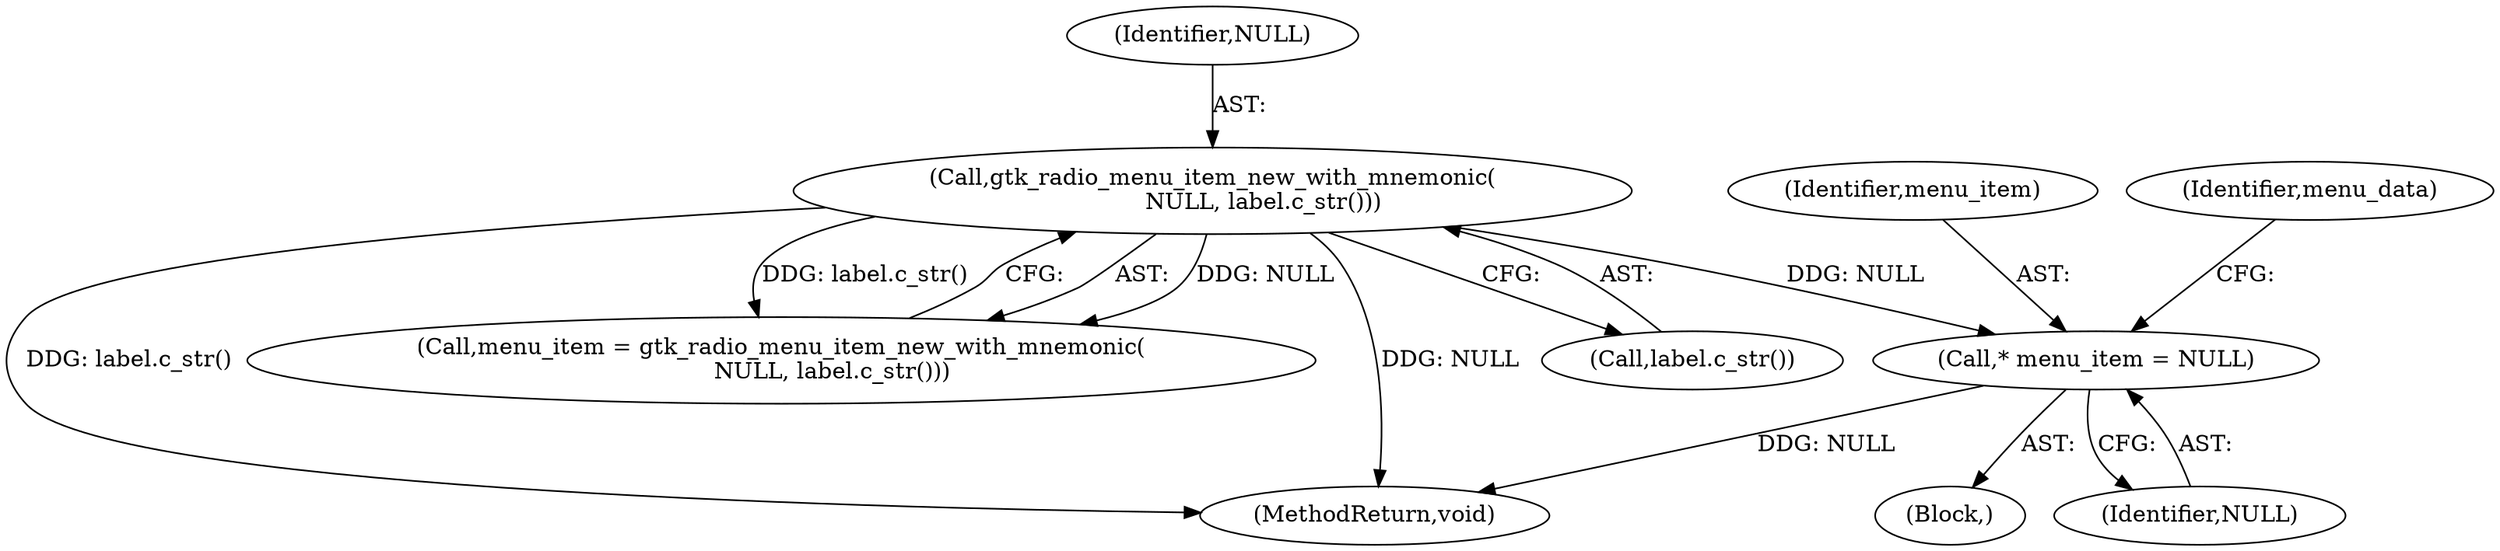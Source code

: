 digraph "0_Chrome_3290c948762c47292fb388de8318859ee22b6688@pointer" {
"1000119" [label="(Call,* menu_item = NULL)"];
"1000191" [label="(Call,gtk_radio_menu_item_new_with_mnemonic(\n              NULL, label.c_str()))"];
"1000120" [label="(Identifier,menu_item)"];
"1000189" [label="(Call,menu_item = gtk_radio_menu_item_new_with_mnemonic(\n              NULL, label.c_str()))"];
"1000192" [label="(Identifier,NULL)"];
"1000191" [label="(Call,gtk_radio_menu_item_new_with_mnemonic(\n              NULL, label.c_str()))"];
"1000121" [label="(Identifier,NULL)"];
"1000119" [label="(Call,* menu_item = NULL)"];
"1000293" [label="(MethodReturn,void)"];
"1000193" [label="(Call,label.c_str())"];
"1000117" [label="(Block,)"];
"1000125" [label="(Identifier,menu_data)"];
"1000119" -> "1000117"  [label="AST: "];
"1000119" -> "1000121"  [label="CFG: "];
"1000120" -> "1000119"  [label="AST: "];
"1000121" -> "1000119"  [label="AST: "];
"1000125" -> "1000119"  [label="CFG: "];
"1000119" -> "1000293"  [label="DDG: NULL"];
"1000191" -> "1000119"  [label="DDG: NULL"];
"1000191" -> "1000189"  [label="AST: "];
"1000191" -> "1000193"  [label="CFG: "];
"1000192" -> "1000191"  [label="AST: "];
"1000193" -> "1000191"  [label="AST: "];
"1000189" -> "1000191"  [label="CFG: "];
"1000191" -> "1000293"  [label="DDG: label.c_str()"];
"1000191" -> "1000293"  [label="DDG: NULL"];
"1000191" -> "1000189"  [label="DDG: NULL"];
"1000191" -> "1000189"  [label="DDG: label.c_str()"];
}
